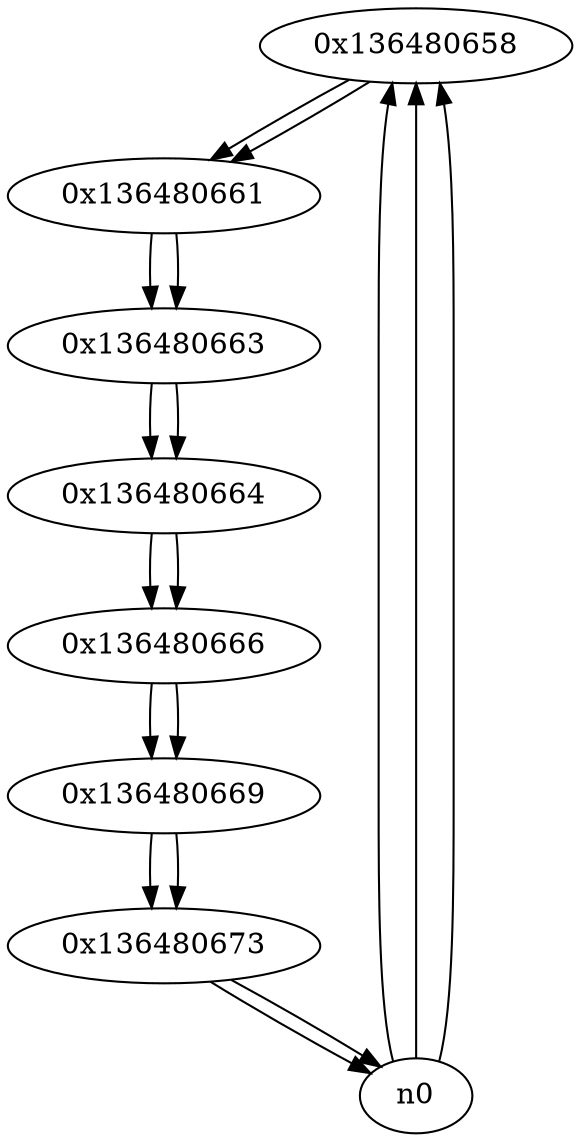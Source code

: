 digraph G{
/* nodes */
  n1 [label="0x136480658"]
  n2 [label="0x136480661"]
  n3 [label="0x136480663"]
  n4 [label="0x136480664"]
  n5 [label="0x136480666"]
  n6 [label="0x136480669"]
  n7 [label="0x136480673"]
/* edges */
n1 -> n2;
n0 -> n1;
n0 -> n1;
n0 -> n1;
n2 -> n3;
n1 -> n2;
n3 -> n4;
n2 -> n3;
n4 -> n5;
n3 -> n4;
n5 -> n6;
n4 -> n5;
n6 -> n7;
n5 -> n6;
n7 -> n0;
n7 -> n0;
n6 -> n7;
}
